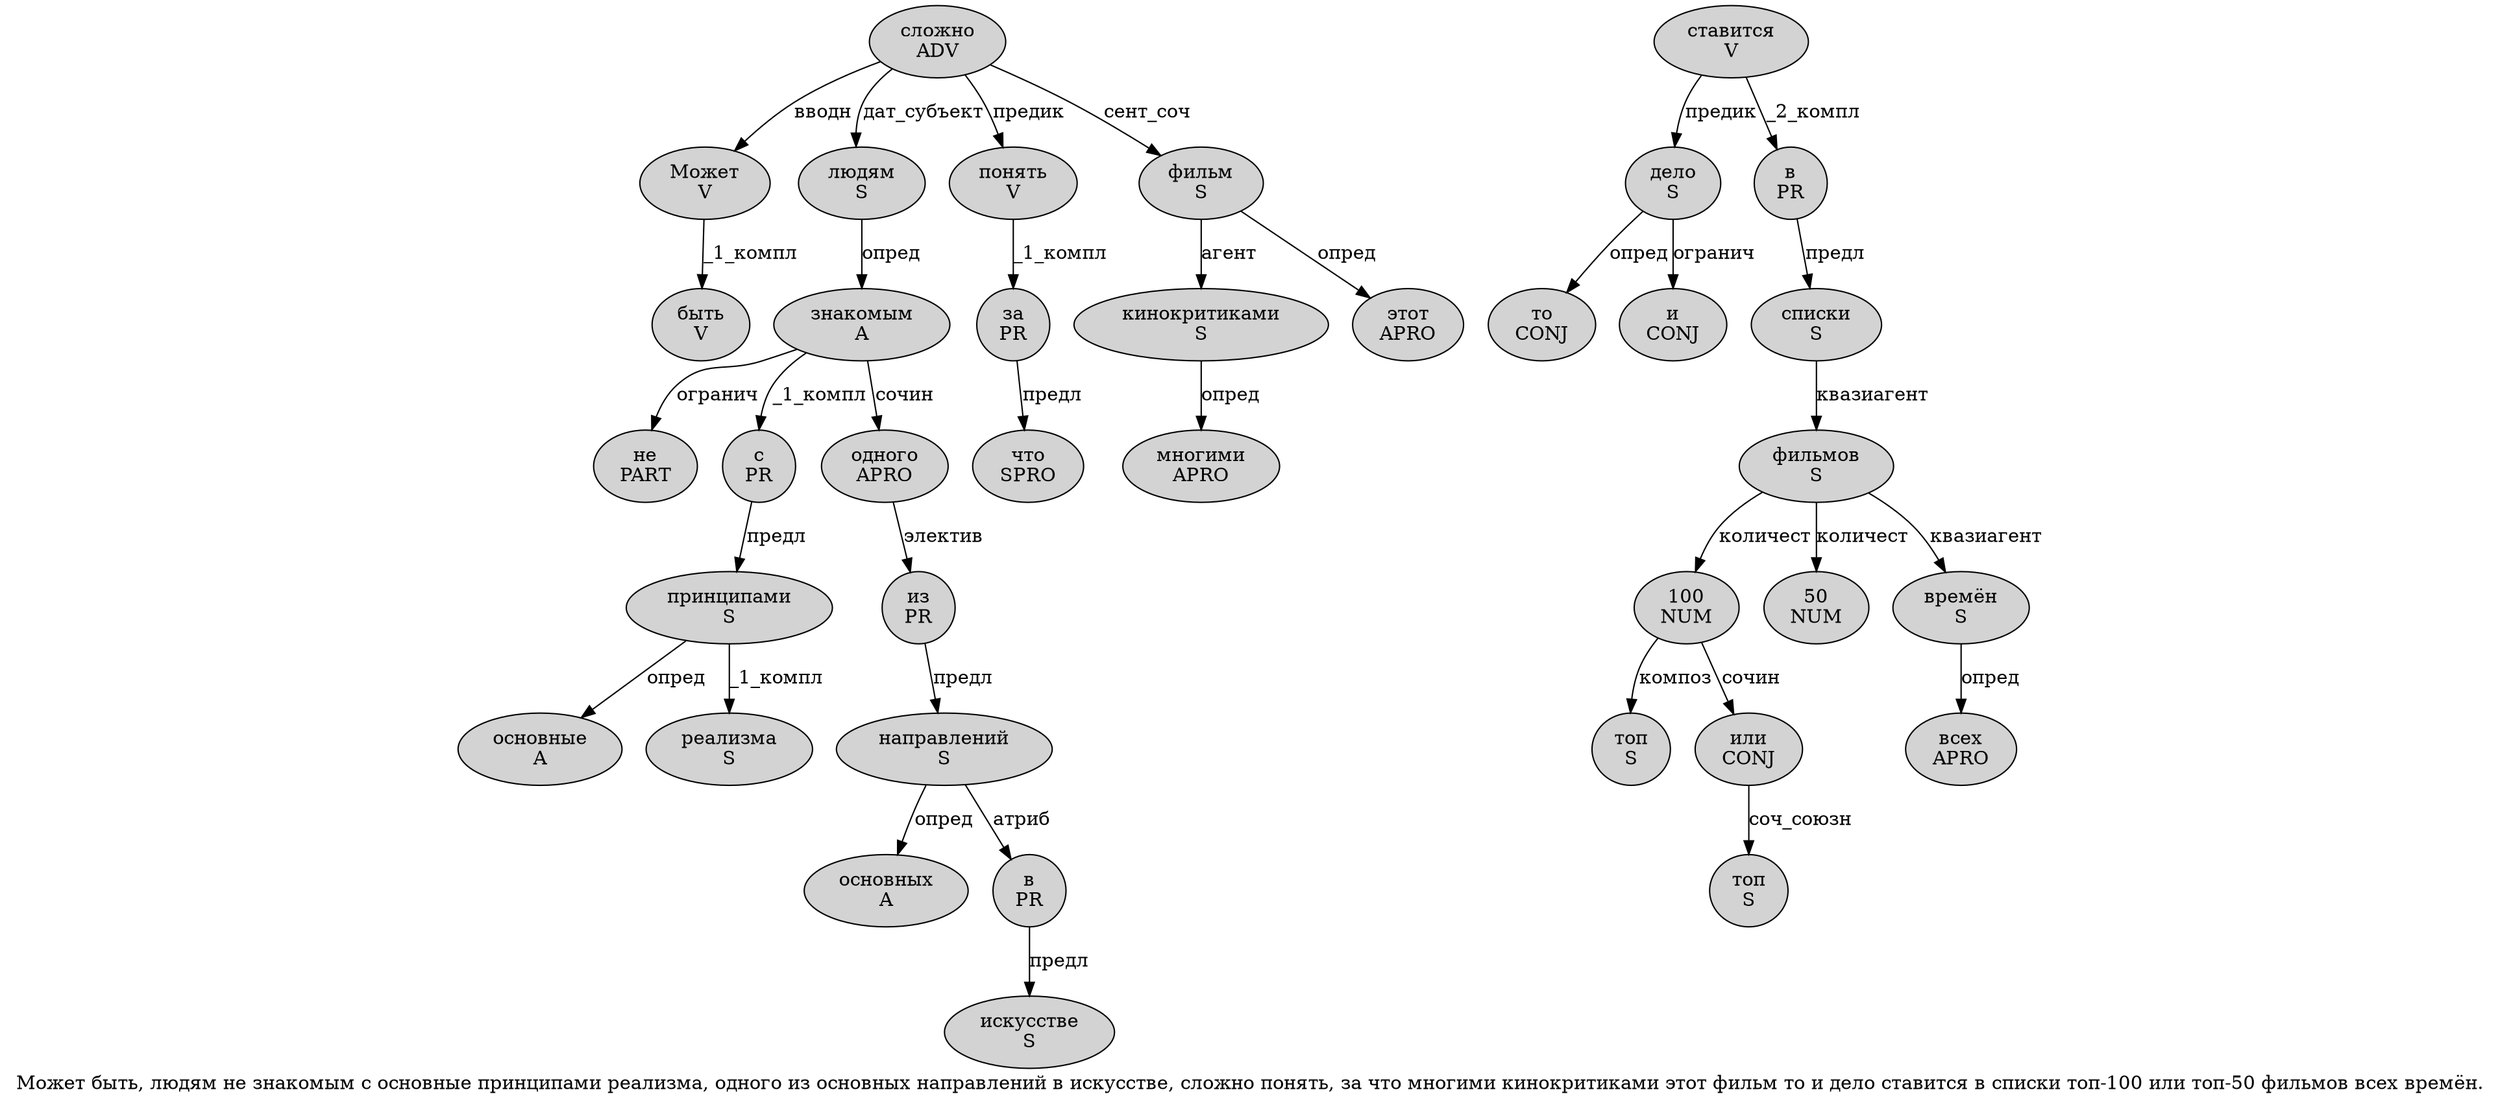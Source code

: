 digraph SENTENCE_2088 {
	graph [label="Может быть, людям не знакомым с основные принципами реализма, одного из основных направлений в искусстве, сложно понять, за что многими кинокритиками этот фильм то и дело ставится в списки топ-100 или топ-50 фильмов всех времён."]
	node [style=filled]
		0 [label="Может
V" color="" fillcolor=lightgray penwidth=1 shape=ellipse]
		1 [label="быть
V" color="" fillcolor=lightgray penwidth=1 shape=ellipse]
		3 [label="людям
S" color="" fillcolor=lightgray penwidth=1 shape=ellipse]
		4 [label="не
PART" color="" fillcolor=lightgray penwidth=1 shape=ellipse]
		5 [label="знакомым
A" color="" fillcolor=lightgray penwidth=1 shape=ellipse]
		6 [label="с
PR" color="" fillcolor=lightgray penwidth=1 shape=ellipse]
		7 [label="основные
A" color="" fillcolor=lightgray penwidth=1 shape=ellipse]
		8 [label="принципами
S" color="" fillcolor=lightgray penwidth=1 shape=ellipse]
		9 [label="реализма
S" color="" fillcolor=lightgray penwidth=1 shape=ellipse]
		11 [label="одного
APRO" color="" fillcolor=lightgray penwidth=1 shape=ellipse]
		12 [label="из
PR" color="" fillcolor=lightgray penwidth=1 shape=ellipse]
		13 [label="основных
A" color="" fillcolor=lightgray penwidth=1 shape=ellipse]
		14 [label="направлений
S" color="" fillcolor=lightgray penwidth=1 shape=ellipse]
		15 [label="в
PR" color="" fillcolor=lightgray penwidth=1 shape=ellipse]
		16 [label="искусстве
S" color="" fillcolor=lightgray penwidth=1 shape=ellipse]
		18 [label="сложно
ADV" color="" fillcolor=lightgray penwidth=1 shape=ellipse]
		19 [label="понять
V" color="" fillcolor=lightgray penwidth=1 shape=ellipse]
		21 [label="за
PR" color="" fillcolor=lightgray penwidth=1 shape=ellipse]
		22 [label="что
SPRO" color="" fillcolor=lightgray penwidth=1 shape=ellipse]
		23 [label="многими
APRO" color="" fillcolor=lightgray penwidth=1 shape=ellipse]
		24 [label="кинокритиками
S" color="" fillcolor=lightgray penwidth=1 shape=ellipse]
		25 [label="этот
APRO" color="" fillcolor=lightgray penwidth=1 shape=ellipse]
		26 [label="фильм
S" color="" fillcolor=lightgray penwidth=1 shape=ellipse]
		27 [label="то
CONJ" color="" fillcolor=lightgray penwidth=1 shape=ellipse]
		28 [label="и
CONJ" color="" fillcolor=lightgray penwidth=1 shape=ellipse]
		29 [label="дело
S" color="" fillcolor=lightgray penwidth=1 shape=ellipse]
		30 [label="ставится
V" color="" fillcolor=lightgray penwidth=1 shape=ellipse]
		31 [label="в
PR" color="" fillcolor=lightgray penwidth=1 shape=ellipse]
		32 [label="списки
S" color="" fillcolor=lightgray penwidth=1 shape=ellipse]
		33 [label="топ
S" color="" fillcolor=lightgray penwidth=1 shape=ellipse]
		35 [label="100
NUM" color="" fillcolor=lightgray penwidth=1 shape=ellipse]
		36 [label="или
CONJ" color="" fillcolor=lightgray penwidth=1 shape=ellipse]
		37 [label="топ
S" color="" fillcolor=lightgray penwidth=1 shape=ellipse]
		39 [label="50
NUM" color="" fillcolor=lightgray penwidth=1 shape=ellipse]
		40 [label="фильмов
S" color="" fillcolor=lightgray penwidth=1 shape=ellipse]
		41 [label="всех
APRO" color="" fillcolor=lightgray penwidth=1 shape=ellipse]
		42 [label="времён
S" color="" fillcolor=lightgray penwidth=1 shape=ellipse]
			0 -> 1 [label="_1_компл"]
			31 -> 32 [label="предл"]
			11 -> 12 [label="электив"]
			30 -> 29 [label="предик"]
			30 -> 31 [label="_2_компл"]
			26 -> 24 [label="агент"]
			26 -> 25 [label="опред"]
			19 -> 21 [label="_1_компл"]
			14 -> 13 [label="опред"]
			14 -> 15 [label="атриб"]
			8 -> 7 [label="опред"]
			8 -> 9 [label="_1_компл"]
			12 -> 14 [label="предл"]
			40 -> 35 [label="количест"]
			40 -> 39 [label="количест"]
			40 -> 42 [label="квазиагент"]
			21 -> 22 [label="предл"]
			15 -> 16 [label="предл"]
			32 -> 40 [label="квазиагент"]
			18 -> 0 [label="вводн"]
			18 -> 3 [label="дат_субъект"]
			18 -> 19 [label="предик"]
			18 -> 26 [label="сент_соч"]
			24 -> 23 [label="опред"]
			6 -> 8 [label="предл"]
			36 -> 37 [label="соч_союзн"]
			42 -> 41 [label="опред"]
			3 -> 5 [label="опред"]
			29 -> 27 [label="опред"]
			29 -> 28 [label="огранич"]
			5 -> 4 [label="огранич"]
			5 -> 6 [label="_1_компл"]
			5 -> 11 [label="сочин"]
			35 -> 33 [label="композ"]
			35 -> 36 [label="сочин"]
}